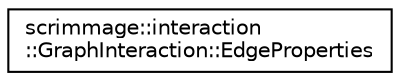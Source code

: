 digraph "Graphical Class Hierarchy"
{
 // LATEX_PDF_SIZE
  edge [fontname="Helvetica",fontsize="10",labelfontname="Helvetica",labelfontsize="10"];
  node [fontname="Helvetica",fontsize="10",shape=record];
  rankdir="LR";
  Node0 [label="scrimmage::interaction\l::GraphInteraction::EdgeProperties",height=0.2,width=0.4,color="black", fillcolor="white", style="filled",URL="$structscrimmage_1_1interaction_1_1GraphInteraction_1_1EdgeProperties.html",tooltip=" "];
}
